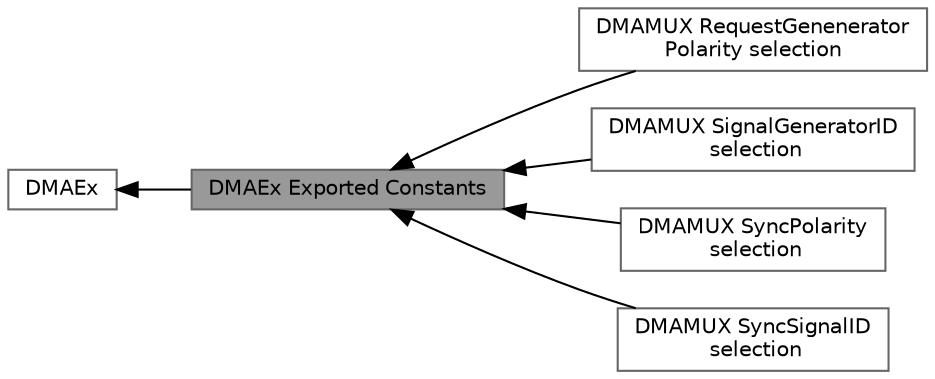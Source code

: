 digraph "DMAEx Exported Constants"
{
 // LATEX_PDF_SIZE
  bgcolor="transparent";
  edge [fontname=Helvetica,fontsize=10,labelfontname=Helvetica,labelfontsize=10];
  node [fontname=Helvetica,fontsize=10,shape=box,height=0.2,width=0.4];
  rankdir=LR;
  Node2 [label="DMAEx",height=0.2,width=0.4,color="grey40", fillcolor="white", style="filled",URL="$group___d_m_a_ex.html",tooltip="DMA Extended HAL module driver."];
  Node6 [label="DMAMUX RequestGenenerator\lPolarity selection",height=0.2,width=0.4,color="grey40", fillcolor="white", style="filled",URL="$group___d_m_a_ex___d_m_a_m_u_x___request_genenerator_polarity__selection.html",tooltip=" "];
  Node5 [label="DMAMUX SignalGeneratorID\l selection",height=0.2,width=0.4,color="grey40", fillcolor="white", style="filled",URL="$group___d_m_a_ex___d_m_a_m_u_x___signal_generator_i_d__selection.html",tooltip=" "];
  Node4 [label="DMAMUX SyncPolarity\l selection",height=0.2,width=0.4,color="grey40", fillcolor="white", style="filled",URL="$group___d_m_a_ex___d_m_a_m_u_x___sync_polarity__selection.html",tooltip=" "];
  Node3 [label="DMAMUX SyncSignalID\l selection",height=0.2,width=0.4,color="grey40", fillcolor="white", style="filled",URL="$group___d_m_a_ex___d_m_a_m_u_x___sync_signal_i_d__selection.html",tooltip=" "];
  Node1 [label="DMAEx Exported Constants",height=0.2,width=0.4,color="gray40", fillcolor="grey60", style="filled", fontcolor="black",tooltip=" "];
  Node2->Node1 [shape=plaintext, dir="back", style="solid"];
  Node1->Node3 [shape=plaintext, dir="back", style="solid"];
  Node1->Node4 [shape=plaintext, dir="back", style="solid"];
  Node1->Node5 [shape=plaintext, dir="back", style="solid"];
  Node1->Node6 [shape=plaintext, dir="back", style="solid"];
}
